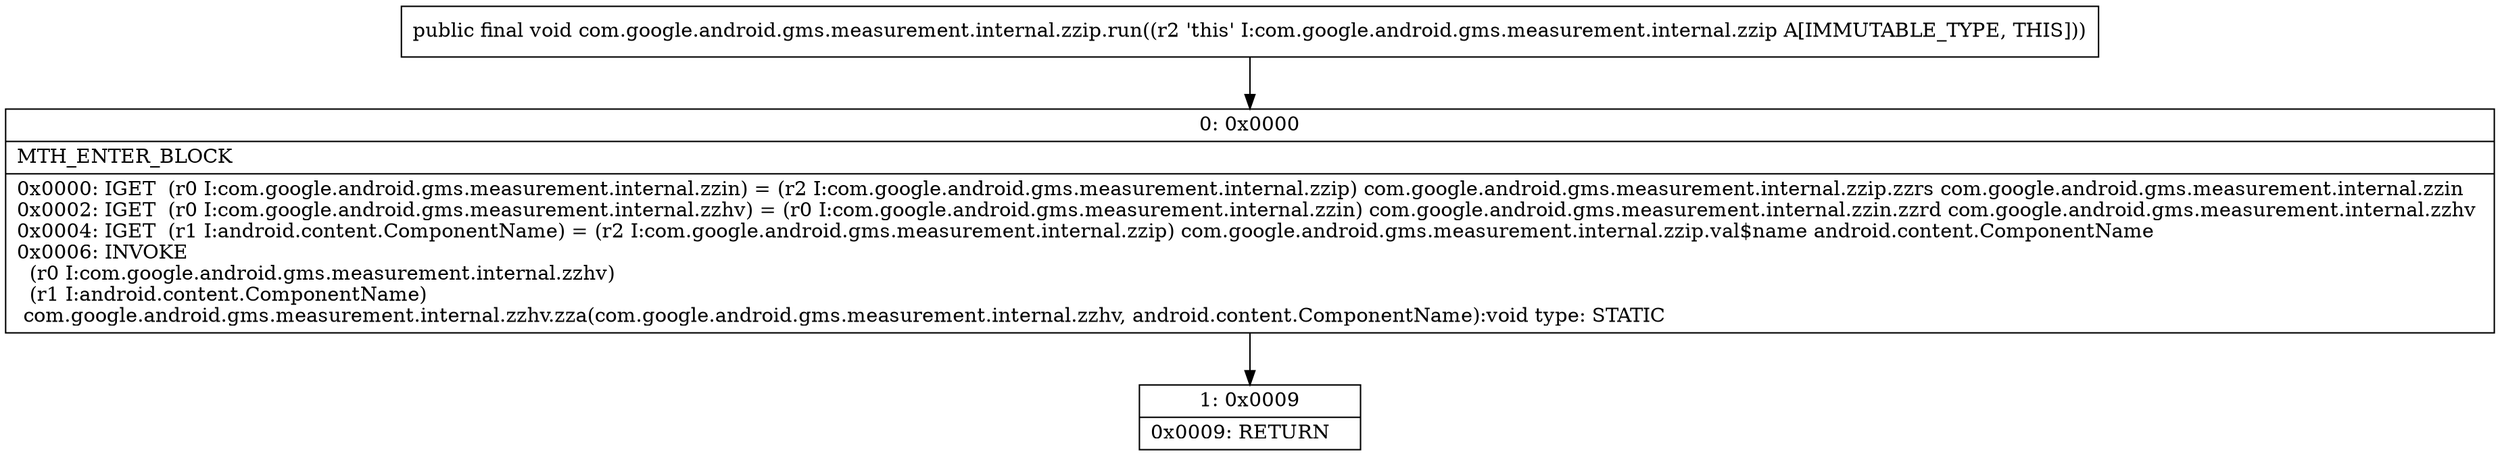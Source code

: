 digraph "CFG forcom.google.android.gms.measurement.internal.zzip.run()V" {
Node_0 [shape=record,label="{0\:\ 0x0000|MTH_ENTER_BLOCK\l|0x0000: IGET  (r0 I:com.google.android.gms.measurement.internal.zzin) = (r2 I:com.google.android.gms.measurement.internal.zzip) com.google.android.gms.measurement.internal.zzip.zzrs com.google.android.gms.measurement.internal.zzin \l0x0002: IGET  (r0 I:com.google.android.gms.measurement.internal.zzhv) = (r0 I:com.google.android.gms.measurement.internal.zzin) com.google.android.gms.measurement.internal.zzin.zzrd com.google.android.gms.measurement.internal.zzhv \l0x0004: IGET  (r1 I:android.content.ComponentName) = (r2 I:com.google.android.gms.measurement.internal.zzip) com.google.android.gms.measurement.internal.zzip.val$name android.content.ComponentName \l0x0006: INVOKE  \l  (r0 I:com.google.android.gms.measurement.internal.zzhv)\l  (r1 I:android.content.ComponentName)\l com.google.android.gms.measurement.internal.zzhv.zza(com.google.android.gms.measurement.internal.zzhv, android.content.ComponentName):void type: STATIC \l}"];
Node_1 [shape=record,label="{1\:\ 0x0009|0x0009: RETURN   \l}"];
MethodNode[shape=record,label="{public final void com.google.android.gms.measurement.internal.zzip.run((r2 'this' I:com.google.android.gms.measurement.internal.zzip A[IMMUTABLE_TYPE, THIS])) }"];
MethodNode -> Node_0;
Node_0 -> Node_1;
}


